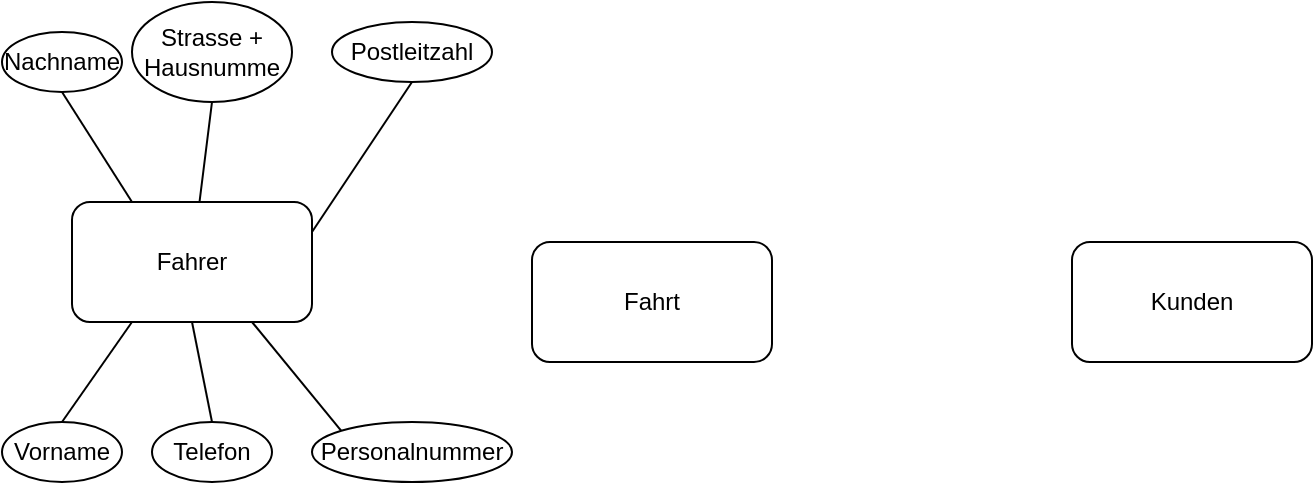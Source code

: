 <mxfile version="21.3.8" type="github">
  <diagram name="Page-1" id="oCzaxC6aKb-Bx4NQJ_RQ">
    <mxGraphModel dx="739" dy="438" grid="1" gridSize="10" guides="1" tooltips="1" connect="1" arrows="1" fold="1" page="1" pageScale="1" pageWidth="850" pageHeight="1100" math="0" shadow="0">
      <root>
        <mxCell id="0" />
        <mxCell id="1" parent="0" />
        <mxCell id="eKejvWs4PV88AK2ySX6n-1" value="Fahrer" style="rounded=1;whiteSpace=wrap;html=1;" vertex="1" parent="1">
          <mxGeometry x="180" y="140" width="120" height="60" as="geometry" />
        </mxCell>
        <mxCell id="eKejvWs4PV88AK2ySX6n-2" value="Fahrt" style="rounded=1;whiteSpace=wrap;html=1;" vertex="1" parent="1">
          <mxGeometry x="410" y="160" width="120" height="60" as="geometry" />
        </mxCell>
        <mxCell id="eKejvWs4PV88AK2ySX6n-4" value="Kunden" style="rounded=1;whiteSpace=wrap;html=1;" vertex="1" parent="1">
          <mxGeometry x="680" y="160" width="120" height="60" as="geometry" />
        </mxCell>
        <mxCell id="eKejvWs4PV88AK2ySX6n-6" value="Strasse + Hausnumme &lt;br/&gt;" style="ellipse;whiteSpace=wrap;html=1;" vertex="1" parent="1">
          <mxGeometry x="210" y="40" width="80" height="50" as="geometry" />
        </mxCell>
        <mxCell id="eKejvWs4PV88AK2ySX6n-8" value="Nachname &lt;br/&gt;" style="ellipse;whiteSpace=wrap;html=1;" vertex="1" parent="1">
          <mxGeometry x="145" y="55" width="60" height="30" as="geometry" />
        </mxCell>
        <mxCell id="eKejvWs4PV88AK2ySX6n-9" value="Telefon &lt;br/&gt;" style="ellipse;whiteSpace=wrap;html=1;" vertex="1" parent="1">
          <mxGeometry x="220" y="250" width="60" height="30" as="geometry" />
        </mxCell>
        <mxCell id="eKejvWs4PV88AK2ySX6n-10" value="Vorname &lt;br/&gt;" style="ellipse;whiteSpace=wrap;html=1;" vertex="1" parent="1">
          <mxGeometry x="145" y="250" width="60" height="30" as="geometry" />
        </mxCell>
        <mxCell id="eKejvWs4PV88AK2ySX6n-11" value="Postleitzahl &lt;br/&gt;" style="ellipse;whiteSpace=wrap;html=1;" vertex="1" parent="1">
          <mxGeometry x="310" y="50" width="80" height="30" as="geometry" />
        </mxCell>
        <mxCell id="eKejvWs4PV88AK2ySX6n-13" value="Personalnummer &lt;br/&gt;" style="ellipse;whiteSpace=wrap;html=1;" vertex="1" parent="1">
          <mxGeometry x="300" y="250" width="100" height="30" as="geometry" />
        </mxCell>
        <mxCell id="eKejvWs4PV88AK2ySX6n-20" value="" style="endArrow=none;html=1;rounded=0;entryX=0.5;entryY=1;entryDx=0;entryDy=0;" edge="1" parent="1" source="eKejvWs4PV88AK2ySX6n-1" target="eKejvWs4PV88AK2ySX6n-6">
          <mxGeometry width="50" height="50" relative="1" as="geometry">
            <mxPoint x="200" y="180" as="sourcePoint" />
            <mxPoint x="250" y="140" as="targetPoint" />
          </mxGeometry>
        </mxCell>
        <mxCell id="eKejvWs4PV88AK2ySX6n-24" value="" style="endArrow=none;html=1;rounded=0;exitX=0.5;exitY=0;exitDx=0;exitDy=0;entryX=0.5;entryY=1;entryDx=0;entryDy=0;" edge="1" parent="1" source="eKejvWs4PV88AK2ySX6n-9" target="eKejvWs4PV88AK2ySX6n-1">
          <mxGeometry width="50" height="50" relative="1" as="geometry">
            <mxPoint x="230" y="250" as="sourcePoint" />
            <mxPoint x="280" y="200" as="targetPoint" />
          </mxGeometry>
        </mxCell>
        <mxCell id="eKejvWs4PV88AK2ySX6n-25" value="" style="endArrow=none;html=1;rounded=0;exitX=0.5;exitY=0;exitDx=0;exitDy=0;entryX=0.25;entryY=1;entryDx=0;entryDy=0;" edge="1" parent="1" source="eKejvWs4PV88AK2ySX6n-10" target="eKejvWs4PV88AK2ySX6n-1">
          <mxGeometry width="50" height="50" relative="1" as="geometry">
            <mxPoint x="140" y="250" as="sourcePoint" />
            <mxPoint x="190" y="200" as="targetPoint" />
          </mxGeometry>
        </mxCell>
        <mxCell id="eKejvWs4PV88AK2ySX6n-26" value="" style="endArrow=none;html=1;rounded=0;exitX=0.25;exitY=0;exitDx=0;exitDy=0;entryX=0.5;entryY=1;entryDx=0;entryDy=0;" edge="1" parent="1" source="eKejvWs4PV88AK2ySX6n-1" target="eKejvWs4PV88AK2ySX6n-8">
          <mxGeometry width="50" height="50" relative="1" as="geometry">
            <mxPoint x="140" y="140" as="sourcePoint" />
            <mxPoint x="190" y="90" as="targetPoint" />
          </mxGeometry>
        </mxCell>
        <mxCell id="eKejvWs4PV88AK2ySX6n-28" value="" style="endArrow=none;html=1;rounded=0;exitX=1;exitY=0.25;exitDx=0;exitDy=0;entryX=0.5;entryY=1;entryDx=0;entryDy=0;" edge="1" parent="1" source="eKejvWs4PV88AK2ySX6n-1" target="eKejvWs4PV88AK2ySX6n-11">
          <mxGeometry width="50" height="50" relative="1" as="geometry">
            <mxPoint x="280" y="140" as="sourcePoint" />
            <mxPoint x="330" y="90" as="targetPoint" />
          </mxGeometry>
        </mxCell>
        <mxCell id="eKejvWs4PV88AK2ySX6n-29" value="" style="endArrow=none;html=1;rounded=0;entryX=0.75;entryY=1;entryDx=0;entryDy=0;exitX=0;exitY=0;exitDx=0;exitDy=0;" edge="1" parent="1" source="eKejvWs4PV88AK2ySX6n-13" target="eKejvWs4PV88AK2ySX6n-1">
          <mxGeometry width="50" height="50" relative="1" as="geometry">
            <mxPoint x="320" y="250" as="sourcePoint" />
            <mxPoint x="370" y="200" as="targetPoint" />
          </mxGeometry>
        </mxCell>
      </root>
    </mxGraphModel>
  </diagram>
</mxfile>
